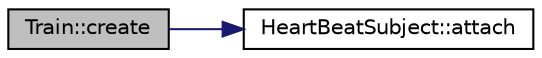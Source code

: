 digraph "Train::create"
{
 // LATEX_PDF_SIZE
  edge [fontname="Helvetica",fontsize="10",labelfontname="Helvetica",labelfontsize="10"];
  node [fontname="Helvetica",fontsize="10",shape=record];
  rankdir="LR";
  Node1 [label="Train::create",height=0.2,width=0.4,color="black", fillcolor="grey75", style="filled", fontcolor="black",tooltip="instantiates a train object and subscribes it to an observer subject"];
  Node1 -> Node2 [color="midnightblue",fontsize="10",style="solid",fontname="Helvetica"];
  Node2 [label="HeartBeatSubject::attach",height=0.2,width=0.4,color="black", fillcolor="white", style="filled",URL="$class_heart_beat_subject.html#a1b82bfbc63f1c965e101659938edc3d7",tooltip="Subscribes observer object to the current subject."];
}
